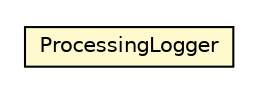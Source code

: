 #!/usr/local/bin/dot
#
# Class diagram 
# Generated by UMLGraph version R5_6-24-gf6e263 (http://www.umlgraph.org/)
#

digraph G {
	edge [fontname="Helvetica",fontsize=10,labelfontname="Helvetica",labelfontsize=10];
	node [fontname="Helvetica",fontsize=10,shape=plaintext];
	nodesep=0.25;
	ranksep=0.5;
	// io.reinert.requestor.gwtjackson.rebind.processing.ProcessingLogger
	c35104 [label=<<table title="io.reinert.requestor.gwtjackson.rebind.processing.ProcessingLogger" border="0" cellborder="1" cellspacing="0" cellpadding="2" port="p" bgcolor="lemonChiffon" href="./ProcessingLogger.html">
		<tr><td><table border="0" cellspacing="0" cellpadding="1">
<tr><td align="center" balign="center"> ProcessingLogger </td></tr>
		</table></td></tr>
		</table>>, URL="./ProcessingLogger.html", fontname="Helvetica", fontcolor="black", fontsize=10.0];
}


